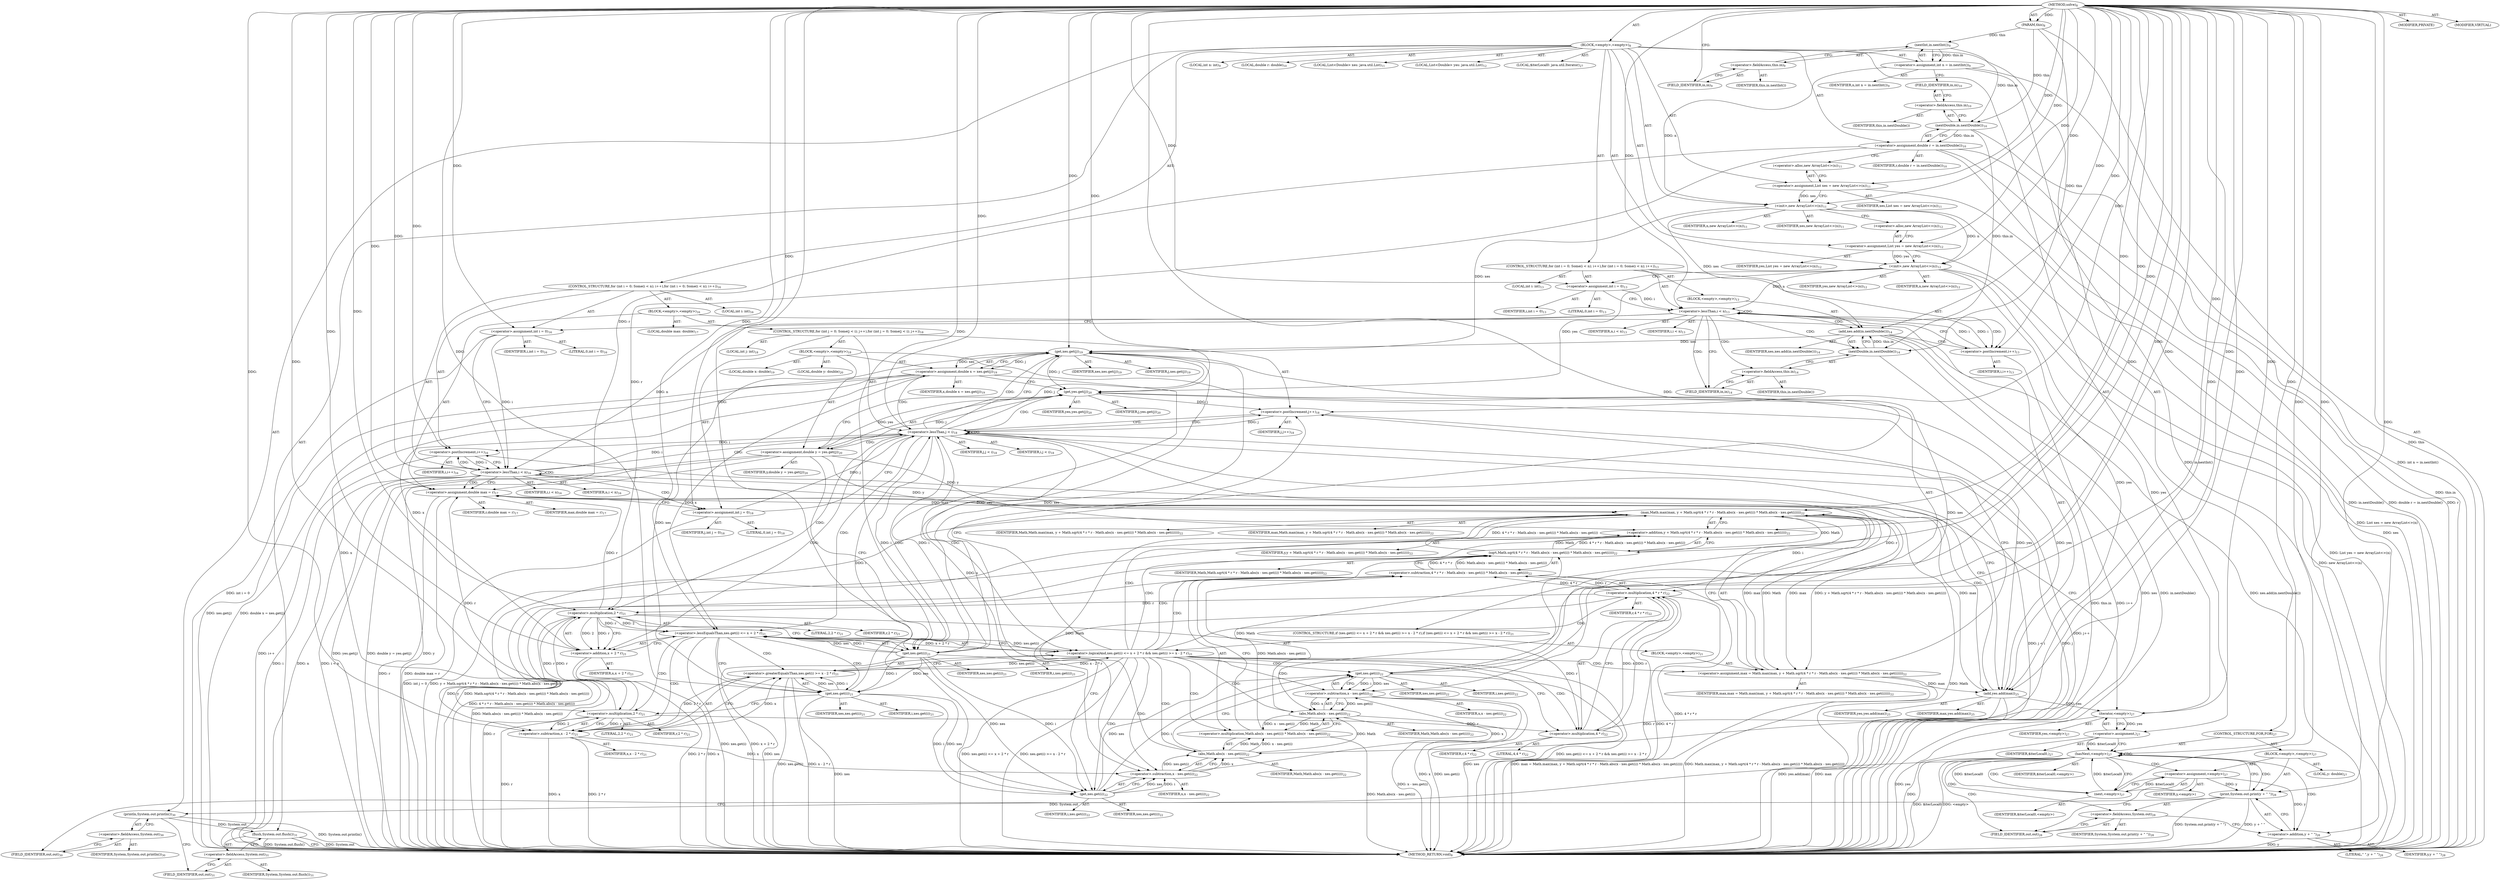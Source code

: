 digraph "solve" {  
"49" [label = <(METHOD,solve)<SUB>8</SUB>> ]
"50" [label = <(PARAM,this)<SUB>8</SUB>> ]
"51" [label = <(BLOCK,&lt;empty&gt;,&lt;empty&gt;)<SUB>8</SUB>> ]
"52" [label = <(LOCAL,int n: int)<SUB>9</SUB>> ]
"53" [label = <(&lt;operator&gt;.assignment,int n = in.nextInt())<SUB>9</SUB>> ]
"54" [label = <(IDENTIFIER,n,int n = in.nextInt())<SUB>9</SUB>> ]
"55" [label = <(nextInt,in.nextInt())<SUB>9</SUB>> ]
"56" [label = <(&lt;operator&gt;.fieldAccess,this.in)<SUB>9</SUB>> ]
"57" [label = <(IDENTIFIER,this,in.nextInt())> ]
"58" [label = <(FIELD_IDENTIFIER,in,in)<SUB>9</SUB>> ]
"59" [label = <(LOCAL,double r: double)<SUB>10</SUB>> ]
"60" [label = <(&lt;operator&gt;.assignment,double r = in.nextDouble())<SUB>10</SUB>> ]
"61" [label = <(IDENTIFIER,r,double r = in.nextDouble())<SUB>10</SUB>> ]
"62" [label = <(nextDouble,in.nextDouble())<SUB>10</SUB>> ]
"63" [label = <(&lt;operator&gt;.fieldAccess,this.in)<SUB>10</SUB>> ]
"64" [label = <(IDENTIFIER,this,in.nextDouble())> ]
"65" [label = <(FIELD_IDENTIFIER,in,in)<SUB>10</SUB>> ]
"4" [label = <(LOCAL,List&lt;Double&gt; xes: java.util.List)<SUB>11</SUB>> ]
"66" [label = <(&lt;operator&gt;.assignment,List xes = new ArrayList&lt;&gt;(n))<SUB>11</SUB>> ]
"67" [label = <(IDENTIFIER,xes,List xes = new ArrayList&lt;&gt;(n))<SUB>11</SUB>> ]
"68" [label = <(&lt;operator&gt;.alloc,new ArrayList&lt;&gt;(n))<SUB>11</SUB>> ]
"69" [label = <(&lt;init&gt;,new ArrayList&lt;&gt;(n))<SUB>11</SUB>> ]
"3" [label = <(IDENTIFIER,xes,new ArrayList&lt;&gt;(n))<SUB>11</SUB>> ]
"70" [label = <(IDENTIFIER,n,new ArrayList&lt;&gt;(n))<SUB>11</SUB>> ]
"6" [label = <(LOCAL,List&lt;Double&gt; yes: java.util.List)<SUB>12</SUB>> ]
"71" [label = <(&lt;operator&gt;.assignment,List yes = new ArrayList&lt;&gt;(n))<SUB>12</SUB>> ]
"72" [label = <(IDENTIFIER,yes,List yes = new ArrayList&lt;&gt;(n))<SUB>12</SUB>> ]
"73" [label = <(&lt;operator&gt;.alloc,new ArrayList&lt;&gt;(n))<SUB>12</SUB>> ]
"74" [label = <(&lt;init&gt;,new ArrayList&lt;&gt;(n))<SUB>12</SUB>> ]
"5" [label = <(IDENTIFIER,yes,new ArrayList&lt;&gt;(n))<SUB>12</SUB>> ]
"75" [label = <(IDENTIFIER,n,new ArrayList&lt;&gt;(n))<SUB>12</SUB>> ]
"76" [label = <(CONTROL_STRUCTURE,for (int i = 0; Some(i &lt; n); i++),for (int i = 0; Some(i &lt; n); i++))<SUB>13</SUB>> ]
"77" [label = <(LOCAL,int i: int)<SUB>13</SUB>> ]
"78" [label = <(&lt;operator&gt;.assignment,int i = 0)<SUB>13</SUB>> ]
"79" [label = <(IDENTIFIER,i,int i = 0)<SUB>13</SUB>> ]
"80" [label = <(LITERAL,0,int i = 0)<SUB>13</SUB>> ]
"81" [label = <(&lt;operator&gt;.lessThan,i &lt; n)<SUB>13</SUB>> ]
"82" [label = <(IDENTIFIER,i,i &lt; n)<SUB>13</SUB>> ]
"83" [label = <(IDENTIFIER,n,i &lt; n)<SUB>13</SUB>> ]
"84" [label = <(&lt;operator&gt;.postIncrement,i++)<SUB>13</SUB>> ]
"85" [label = <(IDENTIFIER,i,i++)<SUB>13</SUB>> ]
"86" [label = <(BLOCK,&lt;empty&gt;,&lt;empty&gt;)<SUB>13</SUB>> ]
"87" [label = <(add,xes.add(in.nextDouble()))<SUB>14</SUB>> ]
"88" [label = <(IDENTIFIER,xes,xes.add(in.nextDouble()))<SUB>14</SUB>> ]
"89" [label = <(nextDouble,in.nextDouble())<SUB>14</SUB>> ]
"90" [label = <(&lt;operator&gt;.fieldAccess,this.in)<SUB>14</SUB>> ]
"91" [label = <(IDENTIFIER,this,in.nextDouble())> ]
"92" [label = <(FIELD_IDENTIFIER,in,in)<SUB>14</SUB>> ]
"93" [label = <(CONTROL_STRUCTURE,for (int i = 0; Some(i &lt; n); i++),for (int i = 0; Some(i &lt; n); i++))<SUB>16</SUB>> ]
"94" [label = <(LOCAL,int i: int)<SUB>16</SUB>> ]
"95" [label = <(&lt;operator&gt;.assignment,int i = 0)<SUB>16</SUB>> ]
"96" [label = <(IDENTIFIER,i,int i = 0)<SUB>16</SUB>> ]
"97" [label = <(LITERAL,0,int i = 0)<SUB>16</SUB>> ]
"98" [label = <(&lt;operator&gt;.lessThan,i &lt; n)<SUB>16</SUB>> ]
"99" [label = <(IDENTIFIER,i,i &lt; n)<SUB>16</SUB>> ]
"100" [label = <(IDENTIFIER,n,i &lt; n)<SUB>16</SUB>> ]
"101" [label = <(&lt;operator&gt;.postIncrement,i++)<SUB>16</SUB>> ]
"102" [label = <(IDENTIFIER,i,i++)<SUB>16</SUB>> ]
"103" [label = <(BLOCK,&lt;empty&gt;,&lt;empty&gt;)<SUB>16</SUB>> ]
"104" [label = <(LOCAL,double max: double)<SUB>17</SUB>> ]
"105" [label = <(&lt;operator&gt;.assignment,double max = r)<SUB>17</SUB>> ]
"106" [label = <(IDENTIFIER,max,double max = r)<SUB>17</SUB>> ]
"107" [label = <(IDENTIFIER,r,double max = r)<SUB>17</SUB>> ]
"108" [label = <(CONTROL_STRUCTURE,for (int j = 0; Some(j &lt; i); j++),for (int j = 0; Some(j &lt; i); j++))<SUB>18</SUB>> ]
"109" [label = <(LOCAL,int j: int)<SUB>18</SUB>> ]
"110" [label = <(&lt;operator&gt;.assignment,int j = 0)<SUB>18</SUB>> ]
"111" [label = <(IDENTIFIER,j,int j = 0)<SUB>18</SUB>> ]
"112" [label = <(LITERAL,0,int j = 0)<SUB>18</SUB>> ]
"113" [label = <(&lt;operator&gt;.lessThan,j &lt; i)<SUB>18</SUB>> ]
"114" [label = <(IDENTIFIER,j,j &lt; i)<SUB>18</SUB>> ]
"115" [label = <(IDENTIFIER,i,j &lt; i)<SUB>18</SUB>> ]
"116" [label = <(&lt;operator&gt;.postIncrement,j++)<SUB>18</SUB>> ]
"117" [label = <(IDENTIFIER,j,j++)<SUB>18</SUB>> ]
"118" [label = <(BLOCK,&lt;empty&gt;,&lt;empty&gt;)<SUB>18</SUB>> ]
"119" [label = <(LOCAL,double x: double)<SUB>19</SUB>> ]
"120" [label = <(&lt;operator&gt;.assignment,double x = xes.get(j))<SUB>19</SUB>> ]
"121" [label = <(IDENTIFIER,x,double x = xes.get(j))<SUB>19</SUB>> ]
"122" [label = <(get,xes.get(j))<SUB>19</SUB>> ]
"123" [label = <(IDENTIFIER,xes,xes.get(j))<SUB>19</SUB>> ]
"124" [label = <(IDENTIFIER,j,xes.get(j))<SUB>19</SUB>> ]
"125" [label = <(LOCAL,double y: double)<SUB>20</SUB>> ]
"126" [label = <(&lt;operator&gt;.assignment,double y = yes.get(j))<SUB>20</SUB>> ]
"127" [label = <(IDENTIFIER,y,double y = yes.get(j))<SUB>20</SUB>> ]
"128" [label = <(get,yes.get(j))<SUB>20</SUB>> ]
"129" [label = <(IDENTIFIER,yes,yes.get(j))<SUB>20</SUB>> ]
"130" [label = <(IDENTIFIER,j,yes.get(j))<SUB>20</SUB>> ]
"131" [label = <(CONTROL_STRUCTURE,if (xes.get(i) &lt;= x + 2 * r &amp;&amp; xes.get(i) &gt;= x - 2 * r),if (xes.get(i) &lt;= x + 2 * r &amp;&amp; xes.get(i) &gt;= x - 2 * r))<SUB>21</SUB>> ]
"132" [label = <(&lt;operator&gt;.logicalAnd,xes.get(i) &lt;= x + 2 * r &amp;&amp; xes.get(i) &gt;= x - 2 * r)<SUB>21</SUB>> ]
"133" [label = <(&lt;operator&gt;.lessEqualsThan,xes.get(i) &lt;= x + 2 * r)<SUB>21</SUB>> ]
"134" [label = <(get,xes.get(i))<SUB>21</SUB>> ]
"135" [label = <(IDENTIFIER,xes,xes.get(i))<SUB>21</SUB>> ]
"136" [label = <(IDENTIFIER,i,xes.get(i))<SUB>21</SUB>> ]
"137" [label = <(&lt;operator&gt;.addition,x + 2 * r)<SUB>21</SUB>> ]
"138" [label = <(IDENTIFIER,x,x + 2 * r)<SUB>21</SUB>> ]
"139" [label = <(&lt;operator&gt;.multiplication,2 * r)<SUB>21</SUB>> ]
"140" [label = <(LITERAL,2,2 * r)<SUB>21</SUB>> ]
"141" [label = <(IDENTIFIER,r,2 * r)<SUB>21</SUB>> ]
"142" [label = <(&lt;operator&gt;.greaterEqualsThan,xes.get(i) &gt;= x - 2 * r)<SUB>21</SUB>> ]
"143" [label = <(get,xes.get(i))<SUB>21</SUB>> ]
"144" [label = <(IDENTIFIER,xes,xes.get(i))<SUB>21</SUB>> ]
"145" [label = <(IDENTIFIER,i,xes.get(i))<SUB>21</SUB>> ]
"146" [label = <(&lt;operator&gt;.subtraction,x - 2 * r)<SUB>21</SUB>> ]
"147" [label = <(IDENTIFIER,x,x - 2 * r)<SUB>21</SUB>> ]
"148" [label = <(&lt;operator&gt;.multiplication,2 * r)<SUB>21</SUB>> ]
"149" [label = <(LITERAL,2,2 * r)<SUB>21</SUB>> ]
"150" [label = <(IDENTIFIER,r,2 * r)<SUB>21</SUB>> ]
"151" [label = <(BLOCK,&lt;empty&gt;,&lt;empty&gt;)<SUB>21</SUB>> ]
"152" [label = <(&lt;operator&gt;.assignment,max = Math.max(max, y + Math.sqrt(4 * r * r - Math.abs(x - xes.get(i)) * Math.abs(x - xes.get(i)))))<SUB>22</SUB>> ]
"153" [label = <(IDENTIFIER,max,max = Math.max(max, y + Math.sqrt(4 * r * r - Math.abs(x - xes.get(i)) * Math.abs(x - xes.get(i)))))<SUB>22</SUB>> ]
"154" [label = <(max,Math.max(max, y + Math.sqrt(4 * r * r - Math.abs(x - xes.get(i)) * Math.abs(x - xes.get(i)))))<SUB>22</SUB>> ]
"155" [label = <(IDENTIFIER,Math,Math.max(max, y + Math.sqrt(4 * r * r - Math.abs(x - xes.get(i)) * Math.abs(x - xes.get(i)))))<SUB>22</SUB>> ]
"156" [label = <(IDENTIFIER,max,Math.max(max, y + Math.sqrt(4 * r * r - Math.abs(x - xes.get(i)) * Math.abs(x - xes.get(i)))))<SUB>22</SUB>> ]
"157" [label = <(&lt;operator&gt;.addition,y + Math.sqrt(4 * r * r - Math.abs(x - xes.get(i)) * Math.abs(x - xes.get(i))))<SUB>22</SUB>> ]
"158" [label = <(IDENTIFIER,y,y + Math.sqrt(4 * r * r - Math.abs(x - xes.get(i)) * Math.abs(x - xes.get(i))))<SUB>22</SUB>> ]
"159" [label = <(sqrt,Math.sqrt(4 * r * r - Math.abs(x - xes.get(i)) * Math.abs(x - xes.get(i))))<SUB>22</SUB>> ]
"160" [label = <(IDENTIFIER,Math,Math.sqrt(4 * r * r - Math.abs(x - xes.get(i)) * Math.abs(x - xes.get(i))))<SUB>22</SUB>> ]
"161" [label = <(&lt;operator&gt;.subtraction,4 * r * r - Math.abs(x - xes.get(i)) * Math.abs(x - xes.get(i)))<SUB>22</SUB>> ]
"162" [label = <(&lt;operator&gt;.multiplication,4 * r * r)<SUB>22</SUB>> ]
"163" [label = <(&lt;operator&gt;.multiplication,4 * r)<SUB>22</SUB>> ]
"164" [label = <(LITERAL,4,4 * r)<SUB>22</SUB>> ]
"165" [label = <(IDENTIFIER,r,4 * r)<SUB>22</SUB>> ]
"166" [label = <(IDENTIFIER,r,4 * r * r)<SUB>22</SUB>> ]
"167" [label = <(&lt;operator&gt;.multiplication,Math.abs(x - xes.get(i)) * Math.abs(x - xes.get(i)))<SUB>22</SUB>> ]
"168" [label = <(abs,Math.abs(x - xes.get(i)))<SUB>22</SUB>> ]
"169" [label = <(IDENTIFIER,Math,Math.abs(x - xes.get(i)))<SUB>22</SUB>> ]
"170" [label = <(&lt;operator&gt;.subtraction,x - xes.get(i))<SUB>22</SUB>> ]
"171" [label = <(IDENTIFIER,x,x - xes.get(i))<SUB>22</SUB>> ]
"172" [label = <(get,xes.get(i))<SUB>22</SUB>> ]
"173" [label = <(IDENTIFIER,xes,xes.get(i))<SUB>22</SUB>> ]
"174" [label = <(IDENTIFIER,i,xes.get(i))<SUB>22</SUB>> ]
"175" [label = <(abs,Math.abs(x - xes.get(i)))<SUB>22</SUB>> ]
"176" [label = <(IDENTIFIER,Math,Math.abs(x - xes.get(i)))<SUB>22</SUB>> ]
"177" [label = <(&lt;operator&gt;.subtraction,x - xes.get(i))<SUB>22</SUB>> ]
"178" [label = <(IDENTIFIER,x,x - xes.get(i))<SUB>22</SUB>> ]
"179" [label = <(get,xes.get(i))<SUB>22</SUB>> ]
"180" [label = <(IDENTIFIER,xes,xes.get(i))<SUB>22</SUB>> ]
"181" [label = <(IDENTIFIER,i,xes.get(i))<SUB>22</SUB>> ]
"182" [label = <(add,yes.add(max))<SUB>25</SUB>> ]
"183" [label = <(IDENTIFIER,yes,yes.add(max))<SUB>25</SUB>> ]
"184" [label = <(IDENTIFIER,max,yes.add(max))<SUB>25</SUB>> ]
"185" [label = <(LOCAL,$iterLocal0: java.util.Iterator)<SUB>27</SUB>> ]
"186" [label = <(&lt;operator&gt;.assignment,)<SUB>27</SUB>> ]
"187" [label = <(IDENTIFIER,$iterLocal0,)<SUB>27</SUB>> ]
"188" [label = <(iterator,&lt;empty&gt;)<SUB>27</SUB>> ]
"189" [label = <(IDENTIFIER,yes,&lt;empty&gt;)<SUB>27</SUB>> ]
"190" [label = <(CONTROL_STRUCTURE,FOR,FOR)<SUB>27</SUB>> ]
"191" [label = <(hasNext,&lt;empty&gt;)<SUB>27</SUB>> ]
"192" [label = <(IDENTIFIER,$iterLocal0,&lt;empty&gt;)> ]
"193" [label = <(BLOCK,&lt;empty&gt;,&lt;empty&gt;)<SUB>27</SUB>> ]
"194" [label = <(LOCAL,y: double)<SUB>27</SUB>> ]
"195" [label = <(&lt;operator&gt;.assignment,&lt;empty&gt;)<SUB>27</SUB>> ]
"196" [label = <(IDENTIFIER,y,&lt;empty&gt;)> ]
"197" [label = <(next,&lt;empty&gt;)<SUB>27</SUB>> ]
"198" [label = <(IDENTIFIER,$iterLocal0,&lt;empty&gt;)> ]
"199" [label = <(print,System.out.print(y + &quot; &quot;))<SUB>28</SUB>> ]
"200" [label = <(&lt;operator&gt;.fieldAccess,System.out)<SUB>28</SUB>> ]
"201" [label = <(IDENTIFIER,System,System.out.print(y + &quot; &quot;))<SUB>28</SUB>> ]
"202" [label = <(FIELD_IDENTIFIER,out,out)<SUB>28</SUB>> ]
"203" [label = <(&lt;operator&gt;.addition,y + &quot; &quot;)<SUB>28</SUB>> ]
"204" [label = <(IDENTIFIER,y,y + &quot; &quot;)<SUB>28</SUB>> ]
"205" [label = <(LITERAL,&quot; &quot;,y + &quot; &quot;)<SUB>28</SUB>> ]
"206" [label = <(println,System.out.println())<SUB>30</SUB>> ]
"207" [label = <(&lt;operator&gt;.fieldAccess,System.out)<SUB>30</SUB>> ]
"208" [label = <(IDENTIFIER,System,System.out.println())<SUB>30</SUB>> ]
"209" [label = <(FIELD_IDENTIFIER,out,out)<SUB>30</SUB>> ]
"210" [label = <(flush,System.out.flush())<SUB>31</SUB>> ]
"211" [label = <(&lt;operator&gt;.fieldAccess,System.out)<SUB>31</SUB>> ]
"212" [label = <(IDENTIFIER,System,System.out.flush())<SUB>31</SUB>> ]
"213" [label = <(FIELD_IDENTIFIER,out,out)<SUB>31</SUB>> ]
"214" [label = <(MODIFIER,PRIVATE)> ]
"215" [label = <(MODIFIER,VIRTUAL)> ]
"216" [label = <(METHOD_RETURN,void)<SUB>8</SUB>> ]
  "49" -> "50"  [ label = "AST: "] 
  "49" -> "51"  [ label = "AST: "] 
  "49" -> "214"  [ label = "AST: "] 
  "49" -> "215"  [ label = "AST: "] 
  "49" -> "216"  [ label = "AST: "] 
  "51" -> "52"  [ label = "AST: "] 
  "51" -> "53"  [ label = "AST: "] 
  "51" -> "59"  [ label = "AST: "] 
  "51" -> "60"  [ label = "AST: "] 
  "51" -> "4"  [ label = "AST: "] 
  "51" -> "66"  [ label = "AST: "] 
  "51" -> "69"  [ label = "AST: "] 
  "51" -> "6"  [ label = "AST: "] 
  "51" -> "71"  [ label = "AST: "] 
  "51" -> "74"  [ label = "AST: "] 
  "51" -> "76"  [ label = "AST: "] 
  "51" -> "93"  [ label = "AST: "] 
  "51" -> "185"  [ label = "AST: "] 
  "51" -> "186"  [ label = "AST: "] 
  "51" -> "190"  [ label = "AST: "] 
  "51" -> "206"  [ label = "AST: "] 
  "51" -> "210"  [ label = "AST: "] 
  "53" -> "54"  [ label = "AST: "] 
  "53" -> "55"  [ label = "AST: "] 
  "55" -> "56"  [ label = "AST: "] 
  "56" -> "57"  [ label = "AST: "] 
  "56" -> "58"  [ label = "AST: "] 
  "60" -> "61"  [ label = "AST: "] 
  "60" -> "62"  [ label = "AST: "] 
  "62" -> "63"  [ label = "AST: "] 
  "63" -> "64"  [ label = "AST: "] 
  "63" -> "65"  [ label = "AST: "] 
  "66" -> "67"  [ label = "AST: "] 
  "66" -> "68"  [ label = "AST: "] 
  "69" -> "3"  [ label = "AST: "] 
  "69" -> "70"  [ label = "AST: "] 
  "71" -> "72"  [ label = "AST: "] 
  "71" -> "73"  [ label = "AST: "] 
  "74" -> "5"  [ label = "AST: "] 
  "74" -> "75"  [ label = "AST: "] 
  "76" -> "77"  [ label = "AST: "] 
  "76" -> "78"  [ label = "AST: "] 
  "76" -> "81"  [ label = "AST: "] 
  "76" -> "84"  [ label = "AST: "] 
  "76" -> "86"  [ label = "AST: "] 
  "78" -> "79"  [ label = "AST: "] 
  "78" -> "80"  [ label = "AST: "] 
  "81" -> "82"  [ label = "AST: "] 
  "81" -> "83"  [ label = "AST: "] 
  "84" -> "85"  [ label = "AST: "] 
  "86" -> "87"  [ label = "AST: "] 
  "87" -> "88"  [ label = "AST: "] 
  "87" -> "89"  [ label = "AST: "] 
  "89" -> "90"  [ label = "AST: "] 
  "90" -> "91"  [ label = "AST: "] 
  "90" -> "92"  [ label = "AST: "] 
  "93" -> "94"  [ label = "AST: "] 
  "93" -> "95"  [ label = "AST: "] 
  "93" -> "98"  [ label = "AST: "] 
  "93" -> "101"  [ label = "AST: "] 
  "93" -> "103"  [ label = "AST: "] 
  "95" -> "96"  [ label = "AST: "] 
  "95" -> "97"  [ label = "AST: "] 
  "98" -> "99"  [ label = "AST: "] 
  "98" -> "100"  [ label = "AST: "] 
  "101" -> "102"  [ label = "AST: "] 
  "103" -> "104"  [ label = "AST: "] 
  "103" -> "105"  [ label = "AST: "] 
  "103" -> "108"  [ label = "AST: "] 
  "103" -> "182"  [ label = "AST: "] 
  "105" -> "106"  [ label = "AST: "] 
  "105" -> "107"  [ label = "AST: "] 
  "108" -> "109"  [ label = "AST: "] 
  "108" -> "110"  [ label = "AST: "] 
  "108" -> "113"  [ label = "AST: "] 
  "108" -> "116"  [ label = "AST: "] 
  "108" -> "118"  [ label = "AST: "] 
  "110" -> "111"  [ label = "AST: "] 
  "110" -> "112"  [ label = "AST: "] 
  "113" -> "114"  [ label = "AST: "] 
  "113" -> "115"  [ label = "AST: "] 
  "116" -> "117"  [ label = "AST: "] 
  "118" -> "119"  [ label = "AST: "] 
  "118" -> "120"  [ label = "AST: "] 
  "118" -> "125"  [ label = "AST: "] 
  "118" -> "126"  [ label = "AST: "] 
  "118" -> "131"  [ label = "AST: "] 
  "120" -> "121"  [ label = "AST: "] 
  "120" -> "122"  [ label = "AST: "] 
  "122" -> "123"  [ label = "AST: "] 
  "122" -> "124"  [ label = "AST: "] 
  "126" -> "127"  [ label = "AST: "] 
  "126" -> "128"  [ label = "AST: "] 
  "128" -> "129"  [ label = "AST: "] 
  "128" -> "130"  [ label = "AST: "] 
  "131" -> "132"  [ label = "AST: "] 
  "131" -> "151"  [ label = "AST: "] 
  "132" -> "133"  [ label = "AST: "] 
  "132" -> "142"  [ label = "AST: "] 
  "133" -> "134"  [ label = "AST: "] 
  "133" -> "137"  [ label = "AST: "] 
  "134" -> "135"  [ label = "AST: "] 
  "134" -> "136"  [ label = "AST: "] 
  "137" -> "138"  [ label = "AST: "] 
  "137" -> "139"  [ label = "AST: "] 
  "139" -> "140"  [ label = "AST: "] 
  "139" -> "141"  [ label = "AST: "] 
  "142" -> "143"  [ label = "AST: "] 
  "142" -> "146"  [ label = "AST: "] 
  "143" -> "144"  [ label = "AST: "] 
  "143" -> "145"  [ label = "AST: "] 
  "146" -> "147"  [ label = "AST: "] 
  "146" -> "148"  [ label = "AST: "] 
  "148" -> "149"  [ label = "AST: "] 
  "148" -> "150"  [ label = "AST: "] 
  "151" -> "152"  [ label = "AST: "] 
  "152" -> "153"  [ label = "AST: "] 
  "152" -> "154"  [ label = "AST: "] 
  "154" -> "155"  [ label = "AST: "] 
  "154" -> "156"  [ label = "AST: "] 
  "154" -> "157"  [ label = "AST: "] 
  "157" -> "158"  [ label = "AST: "] 
  "157" -> "159"  [ label = "AST: "] 
  "159" -> "160"  [ label = "AST: "] 
  "159" -> "161"  [ label = "AST: "] 
  "161" -> "162"  [ label = "AST: "] 
  "161" -> "167"  [ label = "AST: "] 
  "162" -> "163"  [ label = "AST: "] 
  "162" -> "166"  [ label = "AST: "] 
  "163" -> "164"  [ label = "AST: "] 
  "163" -> "165"  [ label = "AST: "] 
  "167" -> "168"  [ label = "AST: "] 
  "167" -> "175"  [ label = "AST: "] 
  "168" -> "169"  [ label = "AST: "] 
  "168" -> "170"  [ label = "AST: "] 
  "170" -> "171"  [ label = "AST: "] 
  "170" -> "172"  [ label = "AST: "] 
  "172" -> "173"  [ label = "AST: "] 
  "172" -> "174"  [ label = "AST: "] 
  "175" -> "176"  [ label = "AST: "] 
  "175" -> "177"  [ label = "AST: "] 
  "177" -> "178"  [ label = "AST: "] 
  "177" -> "179"  [ label = "AST: "] 
  "179" -> "180"  [ label = "AST: "] 
  "179" -> "181"  [ label = "AST: "] 
  "182" -> "183"  [ label = "AST: "] 
  "182" -> "184"  [ label = "AST: "] 
  "186" -> "187"  [ label = "AST: "] 
  "186" -> "188"  [ label = "AST: "] 
  "188" -> "189"  [ label = "AST: "] 
  "190" -> "191"  [ label = "AST: "] 
  "190" -> "193"  [ label = "AST: "] 
  "191" -> "192"  [ label = "AST: "] 
  "193" -> "194"  [ label = "AST: "] 
  "193" -> "195"  [ label = "AST: "] 
  "193" -> "199"  [ label = "AST: "] 
  "195" -> "196"  [ label = "AST: "] 
  "195" -> "197"  [ label = "AST: "] 
  "197" -> "198"  [ label = "AST: "] 
  "199" -> "200"  [ label = "AST: "] 
  "199" -> "203"  [ label = "AST: "] 
  "200" -> "201"  [ label = "AST: "] 
  "200" -> "202"  [ label = "AST: "] 
  "203" -> "204"  [ label = "AST: "] 
  "203" -> "205"  [ label = "AST: "] 
  "206" -> "207"  [ label = "AST: "] 
  "207" -> "208"  [ label = "AST: "] 
  "207" -> "209"  [ label = "AST: "] 
  "210" -> "211"  [ label = "AST: "] 
  "211" -> "212"  [ label = "AST: "] 
  "211" -> "213"  [ label = "AST: "] 
  "53" -> "65"  [ label = "CFG: "] 
  "60" -> "68"  [ label = "CFG: "] 
  "66" -> "69"  [ label = "CFG: "] 
  "69" -> "73"  [ label = "CFG: "] 
  "71" -> "74"  [ label = "CFG: "] 
  "74" -> "78"  [ label = "CFG: "] 
  "186" -> "191"  [ label = "CFG: "] 
  "206" -> "213"  [ label = "CFG: "] 
  "210" -> "216"  [ label = "CFG: "] 
  "55" -> "53"  [ label = "CFG: "] 
  "62" -> "60"  [ label = "CFG: "] 
  "68" -> "66"  [ label = "CFG: "] 
  "73" -> "71"  [ label = "CFG: "] 
  "78" -> "81"  [ label = "CFG: "] 
  "81" -> "92"  [ label = "CFG: "] 
  "81" -> "95"  [ label = "CFG: "] 
  "84" -> "81"  [ label = "CFG: "] 
  "95" -> "98"  [ label = "CFG: "] 
  "98" -> "105"  [ label = "CFG: "] 
  "98" -> "188"  [ label = "CFG: "] 
  "101" -> "98"  [ label = "CFG: "] 
  "188" -> "186"  [ label = "CFG: "] 
  "191" -> "197"  [ label = "CFG: "] 
  "191" -> "209"  [ label = "CFG: "] 
  "207" -> "206"  [ label = "CFG: "] 
  "211" -> "210"  [ label = "CFG: "] 
  "56" -> "55"  [ label = "CFG: "] 
  "63" -> "62"  [ label = "CFG: "] 
  "87" -> "84"  [ label = "CFG: "] 
  "105" -> "110"  [ label = "CFG: "] 
  "182" -> "101"  [ label = "CFG: "] 
  "195" -> "202"  [ label = "CFG: "] 
  "199" -> "191"  [ label = "CFG: "] 
  "209" -> "207"  [ label = "CFG: "] 
  "213" -> "211"  [ label = "CFG: "] 
  "58" -> "56"  [ label = "CFG: "] 
  "65" -> "63"  [ label = "CFG: "] 
  "89" -> "87"  [ label = "CFG: "] 
  "110" -> "113"  [ label = "CFG: "] 
  "113" -> "122"  [ label = "CFG: "] 
  "113" -> "182"  [ label = "CFG: "] 
  "116" -> "113"  [ label = "CFG: "] 
  "197" -> "195"  [ label = "CFG: "] 
  "200" -> "203"  [ label = "CFG: "] 
  "203" -> "199"  [ label = "CFG: "] 
  "90" -> "89"  [ label = "CFG: "] 
  "120" -> "128"  [ label = "CFG: "] 
  "126" -> "134"  [ label = "CFG: "] 
  "202" -> "200"  [ label = "CFG: "] 
  "92" -> "90"  [ label = "CFG: "] 
  "122" -> "120"  [ label = "CFG: "] 
  "128" -> "126"  [ label = "CFG: "] 
  "132" -> "163"  [ label = "CFG: "] 
  "132" -> "116"  [ label = "CFG: "] 
  "133" -> "132"  [ label = "CFG: "] 
  "133" -> "143"  [ label = "CFG: "] 
  "142" -> "132"  [ label = "CFG: "] 
  "152" -> "116"  [ label = "CFG: "] 
  "134" -> "139"  [ label = "CFG: "] 
  "137" -> "133"  [ label = "CFG: "] 
  "143" -> "148"  [ label = "CFG: "] 
  "146" -> "142"  [ label = "CFG: "] 
  "154" -> "152"  [ label = "CFG: "] 
  "139" -> "137"  [ label = "CFG: "] 
  "148" -> "146"  [ label = "CFG: "] 
  "157" -> "154"  [ label = "CFG: "] 
  "159" -> "157"  [ label = "CFG: "] 
  "161" -> "159"  [ label = "CFG: "] 
  "162" -> "172"  [ label = "CFG: "] 
  "167" -> "161"  [ label = "CFG: "] 
  "163" -> "162"  [ label = "CFG: "] 
  "168" -> "179"  [ label = "CFG: "] 
  "175" -> "167"  [ label = "CFG: "] 
  "170" -> "168"  [ label = "CFG: "] 
  "177" -> "175"  [ label = "CFG: "] 
  "172" -> "170"  [ label = "CFG: "] 
  "179" -> "177"  [ label = "CFG: "] 
  "49" -> "58"  [ label = "CFG: "] 
  "50" -> "216"  [ label = "DDG: this"] 
  "53" -> "216"  [ label = "DDG: in.nextInt()"] 
  "53" -> "216"  [ label = "DDG: int n = in.nextInt()"] 
  "60" -> "216"  [ label = "DDG: r"] 
  "62" -> "216"  [ label = "DDG: this.in"] 
  "60" -> "216"  [ label = "DDG: in.nextDouble()"] 
  "60" -> "216"  [ label = "DDG: double r = in.nextDouble()"] 
  "66" -> "216"  [ label = "DDG: List xes = new ArrayList&lt;&gt;(n)"] 
  "69" -> "216"  [ label = "DDG: xes"] 
  "71" -> "216"  [ label = "DDG: List yes = new ArrayList&lt;&gt;(n)"] 
  "74" -> "216"  [ label = "DDG: new ArrayList&lt;&gt;(n)"] 
  "95" -> "216"  [ label = "DDG: int i = 0"] 
  "98" -> "216"  [ label = "DDG: i"] 
  "98" -> "216"  [ label = "DDG: n"] 
  "98" -> "216"  [ label = "DDG: i &lt; n"] 
  "188" -> "216"  [ label = "DDG: yes"] 
  "186" -> "216"  [ label = "DDG: "] 
  "191" -> "216"  [ label = "DDG: $iterLocal0"] 
  "191" -> "216"  [ label = "DDG: &lt;empty&gt;"] 
  "206" -> "216"  [ label = "DDG: System.out.println()"] 
  "210" -> "216"  [ label = "DDG: System.out"] 
  "210" -> "216"  [ label = "DDG: System.out.flush()"] 
  "203" -> "216"  [ label = "DDG: y"] 
  "199" -> "216"  [ label = "DDG: y + &quot; &quot;"] 
  "199" -> "216"  [ label = "DDG: System.out.print(y + &quot; &quot;)"] 
  "105" -> "216"  [ label = "DDG: r"] 
  "105" -> "216"  [ label = "DDG: double max = r"] 
  "110" -> "216"  [ label = "DDG: int j = 0"] 
  "113" -> "216"  [ label = "DDG: j"] 
  "113" -> "216"  [ label = "DDG: j &lt; i"] 
  "182" -> "216"  [ label = "DDG: max"] 
  "182" -> "216"  [ label = "DDG: yes.add(max)"] 
  "101" -> "216"  [ label = "DDG: i++"] 
  "120" -> "216"  [ label = "DDG: xes.get(j)"] 
  "120" -> "216"  [ label = "DDG: double x = xes.get(j)"] 
  "126" -> "216"  [ label = "DDG: y"] 
  "126" -> "216"  [ label = "DDG: yes.get(j)"] 
  "126" -> "216"  [ label = "DDG: double y = yes.get(j)"] 
  "134" -> "216"  [ label = "DDG: xes"] 
  "133" -> "216"  [ label = "DDG: xes.get(i)"] 
  "137" -> "216"  [ label = "DDG: x"] 
  "139" -> "216"  [ label = "DDG: r"] 
  "137" -> "216"  [ label = "DDG: 2 * r"] 
  "133" -> "216"  [ label = "DDG: x + 2 * r"] 
  "132" -> "216"  [ label = "DDG: xes.get(i) &lt;= x + 2 * r"] 
  "143" -> "216"  [ label = "DDG: xes"] 
  "142" -> "216"  [ label = "DDG: xes.get(i)"] 
  "146" -> "216"  [ label = "DDG: x"] 
  "148" -> "216"  [ label = "DDG: r"] 
  "146" -> "216"  [ label = "DDG: 2 * r"] 
  "142" -> "216"  [ label = "DDG: x - 2 * r"] 
  "132" -> "216"  [ label = "DDG: xes.get(i) &gt;= x - 2 * r"] 
  "132" -> "216"  [ label = "DDG: xes.get(i) &lt;= x + 2 * r &amp;&amp; xes.get(i) &gt;= x - 2 * r"] 
  "154" -> "216"  [ label = "DDG: Math"] 
  "157" -> "216"  [ label = "DDG: y"] 
  "162" -> "216"  [ label = "DDG: 4 * r"] 
  "162" -> "216"  [ label = "DDG: r"] 
  "161" -> "216"  [ label = "DDG: 4 * r * r"] 
  "167" -> "216"  [ label = "DDG: Math.abs(x - xes.get(i))"] 
  "177" -> "216"  [ label = "DDG: x"] 
  "179" -> "216"  [ label = "DDG: xes"] 
  "177" -> "216"  [ label = "DDG: xes.get(i)"] 
  "175" -> "216"  [ label = "DDG: x - xes.get(i)"] 
  "161" -> "216"  [ label = "DDG: Math.abs(x - xes.get(i)) * Math.abs(x - xes.get(i))"] 
  "159" -> "216"  [ label = "DDG: 4 * r * r - Math.abs(x - xes.get(i)) * Math.abs(x - xes.get(i))"] 
  "157" -> "216"  [ label = "DDG: Math.sqrt(4 * r * r - Math.abs(x - xes.get(i)) * Math.abs(x - xes.get(i)))"] 
  "154" -> "216"  [ label = "DDG: y + Math.sqrt(4 * r * r - Math.abs(x - xes.get(i)) * Math.abs(x - xes.get(i)))"] 
  "152" -> "216"  [ label = "DDG: Math.max(max, y + Math.sqrt(4 * r * r - Math.abs(x - xes.get(i)) * Math.abs(x - xes.get(i))))"] 
  "152" -> "216"  [ label = "DDG: max = Math.max(max, y + Math.sqrt(4 * r * r - Math.abs(x - xes.get(i)) * Math.abs(x - xes.get(i))))"] 
  "116" -> "216"  [ label = "DDG: j++"] 
  "87" -> "216"  [ label = "DDG: xes"] 
  "89" -> "216"  [ label = "DDG: this.in"] 
  "87" -> "216"  [ label = "DDG: in.nextDouble()"] 
  "87" -> "216"  [ label = "DDG: xes.add(in.nextDouble())"] 
  "84" -> "216"  [ label = "DDG: i++"] 
  "49" -> "50"  [ label = "DDG: "] 
  "55" -> "53"  [ label = "DDG: this.in"] 
  "62" -> "60"  [ label = "DDG: this.in"] 
  "49" -> "66"  [ label = "DDG: "] 
  "49" -> "71"  [ label = "DDG: "] 
  "188" -> "186"  [ label = "DDG: yes"] 
  "66" -> "69"  [ label = "DDG: xes"] 
  "49" -> "69"  [ label = "DDG: "] 
  "53" -> "69"  [ label = "DDG: n"] 
  "71" -> "74"  [ label = "DDG: yes"] 
  "49" -> "74"  [ label = "DDG: "] 
  "69" -> "74"  [ label = "DDG: n"] 
  "49" -> "78"  [ label = "DDG: "] 
  "49" -> "95"  [ label = "DDG: "] 
  "199" -> "206"  [ label = "DDG: System.out"] 
  "206" -> "210"  [ label = "DDG: System.out"] 
  "50" -> "55"  [ label = "DDG: this"] 
  "50" -> "62"  [ label = "DDG: this"] 
  "55" -> "62"  [ label = "DDG: this.in"] 
  "78" -> "81"  [ label = "DDG: i"] 
  "84" -> "81"  [ label = "DDG: i"] 
  "49" -> "81"  [ label = "DDG: "] 
  "74" -> "81"  [ label = "DDG: n"] 
  "81" -> "84"  [ label = "DDG: i"] 
  "49" -> "84"  [ label = "DDG: "] 
  "95" -> "98"  [ label = "DDG: i"] 
  "101" -> "98"  [ label = "DDG: i"] 
  "49" -> "98"  [ label = "DDG: "] 
  "81" -> "98"  [ label = "DDG: n"] 
  "113" -> "101"  [ label = "DDG: i"] 
  "49" -> "101"  [ label = "DDG: "] 
  "60" -> "105"  [ label = "DDG: r"] 
  "139" -> "105"  [ label = "DDG: r"] 
  "148" -> "105"  [ label = "DDG: r"] 
  "162" -> "105"  [ label = "DDG: r"] 
  "49" -> "105"  [ label = "DDG: "] 
  "74" -> "188"  [ label = "DDG: yes"] 
  "182" -> "188"  [ label = "DDG: yes"] 
  "49" -> "188"  [ label = "DDG: "] 
  "186" -> "191"  [ label = "DDG: $iterLocal0"] 
  "197" -> "191"  [ label = "DDG: $iterLocal0"] 
  "49" -> "191"  [ label = "DDG: "] 
  "197" -> "195"  [ label = "DDG: $iterLocal0"] 
  "69" -> "87"  [ label = "DDG: xes"] 
  "49" -> "87"  [ label = "DDG: "] 
  "89" -> "87"  [ label = "DDG: this.in"] 
  "49" -> "110"  [ label = "DDG: "] 
  "74" -> "182"  [ label = "DDG: yes"] 
  "128" -> "182"  [ label = "DDG: yes"] 
  "49" -> "182"  [ label = "DDG: "] 
  "105" -> "182"  [ label = "DDG: max"] 
  "152" -> "182"  [ label = "DDG: max"] 
  "195" -> "199"  [ label = "DDG: y"] 
  "49" -> "199"  [ label = "DDG: "] 
  "50" -> "89"  [ label = "DDG: this"] 
  "62" -> "89"  [ label = "DDG: this.in"] 
  "110" -> "113"  [ label = "DDG: j"] 
  "116" -> "113"  [ label = "DDG: j"] 
  "49" -> "113"  [ label = "DDG: "] 
  "98" -> "113"  [ label = "DDG: i"] 
  "134" -> "113"  [ label = "DDG: i"] 
  "143" -> "113"  [ label = "DDG: i"] 
  "179" -> "113"  [ label = "DDG: i"] 
  "128" -> "116"  [ label = "DDG: j"] 
  "49" -> "116"  [ label = "DDG: "] 
  "122" -> "120"  [ label = "DDG: xes"] 
  "122" -> "120"  [ label = "DDG: j"] 
  "128" -> "126"  [ label = "DDG: yes"] 
  "128" -> "126"  [ label = "DDG: j"] 
  "191" -> "197"  [ label = "DDG: $iterLocal0"] 
  "49" -> "197"  [ label = "DDG: "] 
  "195" -> "203"  [ label = "DDG: y"] 
  "49" -> "203"  [ label = "DDG: "] 
  "69" -> "122"  [ label = "DDG: xes"] 
  "134" -> "122"  [ label = "DDG: xes"] 
  "143" -> "122"  [ label = "DDG: xes"] 
  "179" -> "122"  [ label = "DDG: xes"] 
  "87" -> "122"  [ label = "DDG: xes"] 
  "49" -> "122"  [ label = "DDG: "] 
  "113" -> "122"  [ label = "DDG: j"] 
  "74" -> "128"  [ label = "DDG: yes"] 
  "182" -> "128"  [ label = "DDG: yes"] 
  "49" -> "128"  [ label = "DDG: "] 
  "122" -> "128"  [ label = "DDG: j"] 
  "133" -> "132"  [ label = "DDG: xes.get(i)"] 
  "133" -> "132"  [ label = "DDG: x + 2 * r"] 
  "142" -> "132"  [ label = "DDG: xes.get(i)"] 
  "142" -> "132"  [ label = "DDG: x - 2 * r"] 
  "154" -> "152"  [ label = "DDG: Math"] 
  "154" -> "152"  [ label = "DDG: max"] 
  "154" -> "152"  [ label = "DDG: y + Math.sqrt(4 * r * r - Math.abs(x - xes.get(i)) * Math.abs(x - xes.get(i)))"] 
  "134" -> "133"  [ label = "DDG: xes"] 
  "134" -> "133"  [ label = "DDG: i"] 
  "120" -> "133"  [ label = "DDG: x"] 
  "49" -> "133"  [ label = "DDG: "] 
  "139" -> "133"  [ label = "DDG: 2"] 
  "139" -> "133"  [ label = "DDG: r"] 
  "143" -> "142"  [ label = "DDG: xes"] 
  "143" -> "142"  [ label = "DDG: i"] 
  "146" -> "142"  [ label = "DDG: x"] 
  "146" -> "142"  [ label = "DDG: 2 * r"] 
  "122" -> "134"  [ label = "DDG: xes"] 
  "49" -> "134"  [ label = "DDG: "] 
  "113" -> "134"  [ label = "DDG: i"] 
  "120" -> "137"  [ label = "DDG: x"] 
  "49" -> "137"  [ label = "DDG: "] 
  "139" -> "137"  [ label = "DDG: 2"] 
  "139" -> "137"  [ label = "DDG: r"] 
  "134" -> "143"  [ label = "DDG: xes"] 
  "49" -> "143"  [ label = "DDG: "] 
  "134" -> "143"  [ label = "DDG: i"] 
  "49" -> "146"  [ label = "DDG: "] 
  "120" -> "146"  [ label = "DDG: x"] 
  "148" -> "146"  [ label = "DDG: 2"] 
  "148" -> "146"  [ label = "DDG: r"] 
  "159" -> "154"  [ label = "DDG: Math"] 
  "49" -> "154"  [ label = "DDG: "] 
  "105" -> "154"  [ label = "DDG: max"] 
  "152" -> "154"  [ label = "DDG: max"] 
  "126" -> "154"  [ label = "DDG: y"] 
  "159" -> "154"  [ label = "DDG: 4 * r * r - Math.abs(x - xes.get(i)) * Math.abs(x - xes.get(i))"] 
  "49" -> "139"  [ label = "DDG: "] 
  "148" -> "139"  [ label = "DDG: r"] 
  "162" -> "139"  [ label = "DDG: r"] 
  "60" -> "139"  [ label = "DDG: r"] 
  "49" -> "148"  [ label = "DDG: "] 
  "139" -> "148"  [ label = "DDG: r"] 
  "126" -> "157"  [ label = "DDG: y"] 
  "49" -> "157"  [ label = "DDG: "] 
  "159" -> "157"  [ label = "DDG: Math"] 
  "159" -> "157"  [ label = "DDG: 4 * r * r - Math.abs(x - xes.get(i)) * Math.abs(x - xes.get(i))"] 
  "175" -> "159"  [ label = "DDG: Math"] 
  "49" -> "159"  [ label = "DDG: "] 
  "161" -> "159"  [ label = "DDG: 4 * r * r"] 
  "161" -> "159"  [ label = "DDG: Math.abs(x - xes.get(i)) * Math.abs(x - xes.get(i))"] 
  "162" -> "161"  [ label = "DDG: 4 * r"] 
  "162" -> "161"  [ label = "DDG: r"] 
  "167" -> "161"  [ label = "DDG: Math.abs(x - xes.get(i))"] 
  "163" -> "162"  [ label = "DDG: 4"] 
  "163" -> "162"  [ label = "DDG: r"] 
  "49" -> "162"  [ label = "DDG: "] 
  "168" -> "167"  [ label = "DDG: Math"] 
  "168" -> "167"  [ label = "DDG: x - xes.get(i)"] 
  "175" -> "167"  [ label = "DDG: Math"] 
  "175" -> "167"  [ label = "DDG: x - xes.get(i)"] 
  "49" -> "163"  [ label = "DDG: "] 
  "139" -> "163"  [ label = "DDG: r"] 
  "148" -> "163"  [ label = "DDG: r"] 
  "154" -> "168"  [ label = "DDG: Math"] 
  "49" -> "168"  [ label = "DDG: "] 
  "170" -> "168"  [ label = "DDG: x"] 
  "170" -> "168"  [ label = "DDG: xes.get(i)"] 
  "168" -> "175"  [ label = "DDG: Math"] 
  "49" -> "175"  [ label = "DDG: "] 
  "177" -> "175"  [ label = "DDG: x"] 
  "177" -> "175"  [ label = "DDG: xes.get(i)"] 
  "146" -> "170"  [ label = "DDG: x"] 
  "49" -> "170"  [ label = "DDG: "] 
  "120" -> "170"  [ label = "DDG: x"] 
  "172" -> "170"  [ label = "DDG: xes"] 
  "172" -> "170"  [ label = "DDG: i"] 
  "170" -> "177"  [ label = "DDG: x"] 
  "49" -> "177"  [ label = "DDG: "] 
  "179" -> "177"  [ label = "DDG: xes"] 
  "179" -> "177"  [ label = "DDG: i"] 
  "134" -> "172"  [ label = "DDG: xes"] 
  "143" -> "172"  [ label = "DDG: xes"] 
  "49" -> "172"  [ label = "DDG: "] 
  "134" -> "172"  [ label = "DDG: i"] 
  "143" -> "172"  [ label = "DDG: i"] 
  "172" -> "179"  [ label = "DDG: xes"] 
  "49" -> "179"  [ label = "DDG: "] 
  "172" -> "179"  [ label = "DDG: i"] 
  "81" -> "81"  [ label = "CDG: "] 
  "81" -> "84"  [ label = "CDG: "] 
  "81" -> "92"  [ label = "CDG: "] 
  "81" -> "87"  [ label = "CDG: "] 
  "81" -> "90"  [ label = "CDG: "] 
  "81" -> "89"  [ label = "CDG: "] 
  "98" -> "98"  [ label = "CDG: "] 
  "98" -> "113"  [ label = "CDG: "] 
  "98" -> "101"  [ label = "CDG: "] 
  "98" -> "182"  [ label = "CDG: "] 
  "98" -> "105"  [ label = "CDG: "] 
  "98" -> "110"  [ label = "CDG: "] 
  "191" -> "197"  [ label = "CDG: "] 
  "191" -> "191"  [ label = "CDG: "] 
  "191" -> "195"  [ label = "CDG: "] 
  "191" -> "202"  [ label = "CDG: "] 
  "191" -> "200"  [ label = "CDG: "] 
  "191" -> "199"  [ label = "CDG: "] 
  "191" -> "203"  [ label = "CDG: "] 
  "113" -> "120"  [ label = "CDG: "] 
  "113" -> "113"  [ label = "CDG: "] 
  "113" -> "128"  [ label = "CDG: "] 
  "113" -> "132"  [ label = "CDG: "] 
  "113" -> "134"  [ label = "CDG: "] 
  "113" -> "137"  [ label = "CDG: "] 
  "113" -> "139"  [ label = "CDG: "] 
  "113" -> "116"  [ label = "CDG: "] 
  "113" -> "122"  [ label = "CDG: "] 
  "113" -> "126"  [ label = "CDG: "] 
  "113" -> "133"  [ label = "CDG: "] 
  "132" -> "167"  [ label = "CDG: "] 
  "132" -> "154"  [ label = "CDG: "] 
  "132" -> "161"  [ label = "CDG: "] 
  "132" -> "163"  [ label = "CDG: "] 
  "132" -> "179"  [ label = "CDG: "] 
  "132" -> "162"  [ label = "CDG: "] 
  "132" -> "168"  [ label = "CDG: "] 
  "132" -> "170"  [ label = "CDG: "] 
  "132" -> "152"  [ label = "CDG: "] 
  "132" -> "157"  [ label = "CDG: "] 
  "132" -> "159"  [ label = "CDG: "] 
  "132" -> "177"  [ label = "CDG: "] 
  "132" -> "175"  [ label = "CDG: "] 
  "132" -> "172"  [ label = "CDG: "] 
  "133" -> "146"  [ label = "CDG: "] 
  "133" -> "148"  [ label = "CDG: "] 
  "133" -> "142"  [ label = "CDG: "] 
  "133" -> "143"  [ label = "CDG: "] 
}
